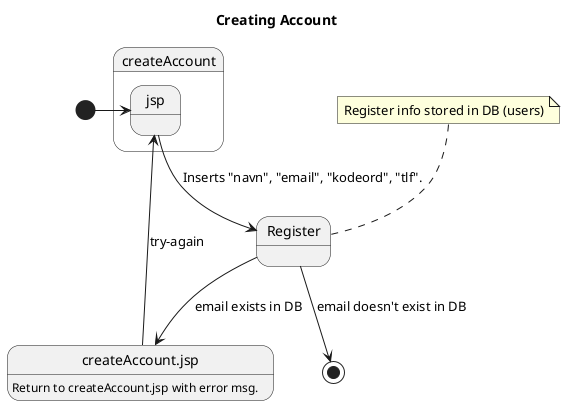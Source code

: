 @startuml

Title Creating Account
State createAccount.jsp
State "createAccount.jsp" as error

[*] -> createAccount.jsp
Register --> [*] :  email doesn't exist in DB
error --> createAccount.jsp : try-again
Register --> error : email exists in DB
error : Return to createAccount.jsp with error msg.

createAccount.jsp --> Register : Inserts "navn", "email", "kodeord", "tlf".
state "Register" as Register {

}
note top of Register : Register info stored in DB (users)

@enduml